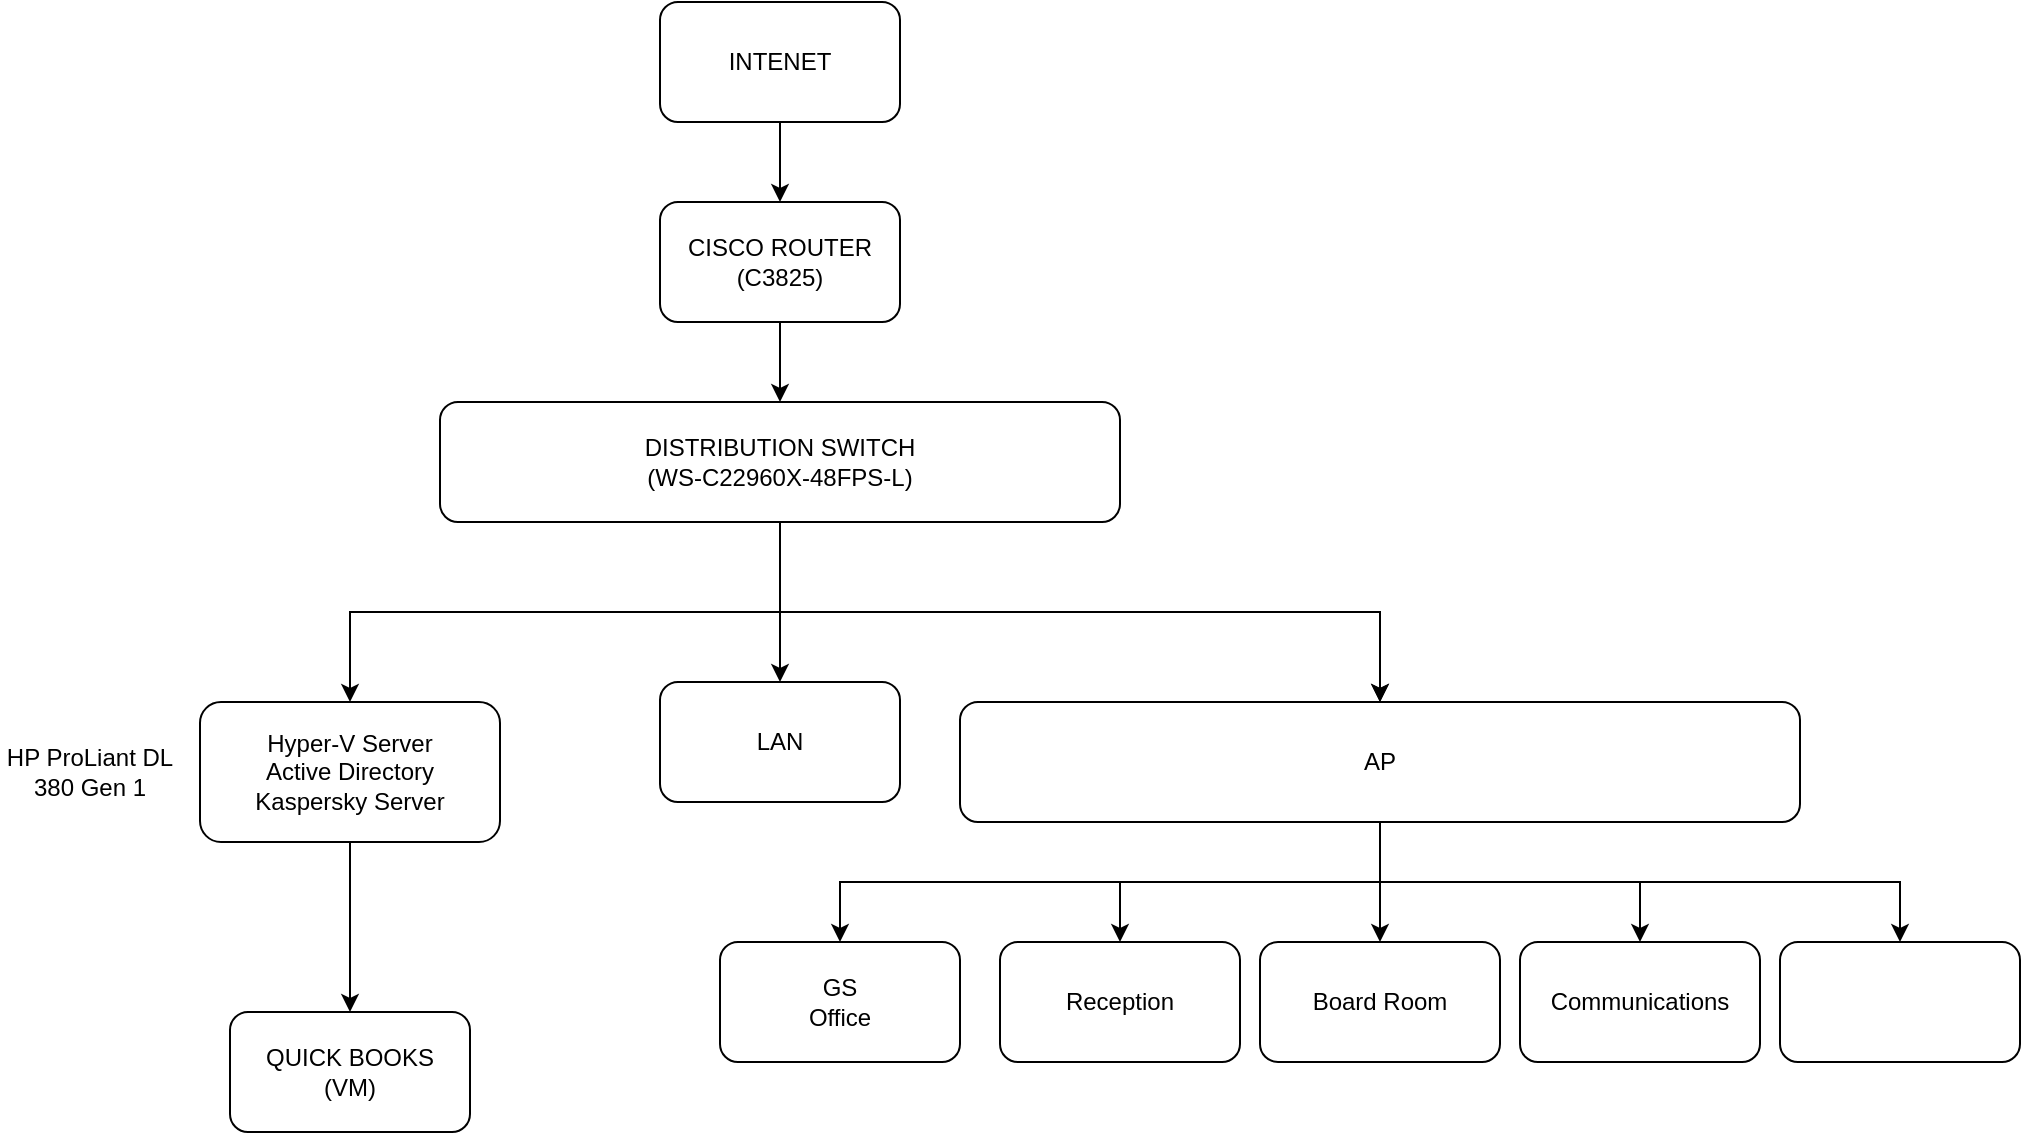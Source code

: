 <mxfile version="27.0.3">
  <diagram name="Page-1" id="FCiGR7SA0KtyH5cxzZ9L">
    <mxGraphModel dx="786" dy="451" grid="1" gridSize="10" guides="1" tooltips="1" connect="1" arrows="1" fold="1" page="1" pageScale="1" pageWidth="850" pageHeight="1100" math="0" shadow="0">
      <root>
        <mxCell id="0" />
        <mxCell id="1" parent="0" />
        <mxCell id="k5pUPagfCENTA0EcS7Cd-3" value="" style="edgeStyle=orthogonalEdgeStyle;rounded=0;orthogonalLoop=1;jettySize=auto;html=1;" edge="1" parent="1" source="k5pUPagfCENTA0EcS7Cd-1" target="k5pUPagfCENTA0EcS7Cd-2">
          <mxGeometry relative="1" as="geometry" />
        </mxCell>
        <mxCell id="k5pUPagfCENTA0EcS7Cd-1" value="INTENET" style="rounded=1;whiteSpace=wrap;html=1;" vertex="1" parent="1">
          <mxGeometry x="360" y="40" width="120" height="60" as="geometry" />
        </mxCell>
        <mxCell id="k5pUPagfCENTA0EcS7Cd-5" value="" style="edgeStyle=orthogonalEdgeStyle;rounded=0;orthogonalLoop=1;jettySize=auto;html=1;" edge="1" parent="1" source="k5pUPagfCENTA0EcS7Cd-2" target="k5pUPagfCENTA0EcS7Cd-4">
          <mxGeometry relative="1" as="geometry" />
        </mxCell>
        <mxCell id="k5pUPagfCENTA0EcS7Cd-2" value="CISCO ROUTER&lt;div&gt;(C3825)&lt;/div&gt;" style="whiteSpace=wrap;html=1;rounded=1;" vertex="1" parent="1">
          <mxGeometry x="360" y="140" width="120" height="60" as="geometry" />
        </mxCell>
        <mxCell id="k5pUPagfCENTA0EcS7Cd-11" value="" style="edgeStyle=orthogonalEdgeStyle;rounded=0;orthogonalLoop=1;jettySize=auto;html=1;" edge="1" parent="1" source="k5pUPagfCENTA0EcS7Cd-4" target="k5pUPagfCENTA0EcS7Cd-10">
          <mxGeometry relative="1" as="geometry" />
        </mxCell>
        <mxCell id="k5pUPagfCENTA0EcS7Cd-13" value="" style="edgeStyle=orthogonalEdgeStyle;rounded=0;orthogonalLoop=1;jettySize=auto;html=1;" edge="1" parent="1" source="k5pUPagfCENTA0EcS7Cd-4" target="k5pUPagfCENTA0EcS7Cd-12">
          <mxGeometry relative="1" as="geometry" />
        </mxCell>
        <mxCell id="k5pUPagfCENTA0EcS7Cd-14" value="" style="edgeStyle=orthogonalEdgeStyle;rounded=0;orthogonalLoop=1;jettySize=auto;html=1;" edge="1" parent="1" source="k5pUPagfCENTA0EcS7Cd-4" target="k5pUPagfCENTA0EcS7Cd-12">
          <mxGeometry relative="1" as="geometry" />
        </mxCell>
        <mxCell id="k5pUPagfCENTA0EcS7Cd-16" value="" style="edgeStyle=orthogonalEdgeStyle;rounded=0;orthogonalLoop=1;jettySize=auto;html=1;" edge="1" parent="1" source="k5pUPagfCENTA0EcS7Cd-4" target="k5pUPagfCENTA0EcS7Cd-15">
          <mxGeometry relative="1" as="geometry" />
        </mxCell>
        <mxCell id="k5pUPagfCENTA0EcS7Cd-4" value="DISTRIBUTION SWITCH&lt;div&gt;(WS-C22960X-48FPS-L)&lt;/div&gt;" style="whiteSpace=wrap;html=1;rounded=1;" vertex="1" parent="1">
          <mxGeometry x="250" y="240" width="340" height="60" as="geometry" />
        </mxCell>
        <mxCell id="k5pUPagfCENTA0EcS7Cd-18" value="" style="edgeStyle=orthogonalEdgeStyle;rounded=0;orthogonalLoop=1;jettySize=auto;html=1;" edge="1" parent="1" source="k5pUPagfCENTA0EcS7Cd-10" target="k5pUPagfCENTA0EcS7Cd-17">
          <mxGeometry relative="1" as="geometry" />
        </mxCell>
        <mxCell id="k5pUPagfCENTA0EcS7Cd-10" value="Hyper-V Server&lt;div&gt;Active Directory&lt;/div&gt;&lt;div&gt;Kaspersky Server&lt;/div&gt;" style="whiteSpace=wrap;html=1;rounded=1;" vertex="1" parent="1">
          <mxGeometry x="130" y="390" width="150" height="70" as="geometry" />
        </mxCell>
        <mxCell id="k5pUPagfCENTA0EcS7Cd-22" value="" style="edgeStyle=orthogonalEdgeStyle;rounded=0;orthogonalLoop=1;jettySize=auto;html=1;" edge="1" parent="1" source="k5pUPagfCENTA0EcS7Cd-12" target="k5pUPagfCENTA0EcS7Cd-21">
          <mxGeometry relative="1" as="geometry" />
        </mxCell>
        <mxCell id="k5pUPagfCENTA0EcS7Cd-24" value="" style="edgeStyle=orthogonalEdgeStyle;rounded=0;orthogonalLoop=1;jettySize=auto;html=1;" edge="1" parent="1" source="k5pUPagfCENTA0EcS7Cd-12" target="k5pUPagfCENTA0EcS7Cd-23">
          <mxGeometry relative="1" as="geometry" />
        </mxCell>
        <mxCell id="k5pUPagfCENTA0EcS7Cd-26" value="" style="edgeStyle=orthogonalEdgeStyle;rounded=0;orthogonalLoop=1;jettySize=auto;html=1;" edge="1" parent="1" source="k5pUPagfCENTA0EcS7Cd-12" target="k5pUPagfCENTA0EcS7Cd-25">
          <mxGeometry relative="1" as="geometry" />
        </mxCell>
        <mxCell id="k5pUPagfCENTA0EcS7Cd-28" value="" style="edgeStyle=orthogonalEdgeStyle;rounded=0;orthogonalLoop=1;jettySize=auto;html=1;" edge="1" parent="1" source="k5pUPagfCENTA0EcS7Cd-12" target="k5pUPagfCENTA0EcS7Cd-27">
          <mxGeometry relative="1" as="geometry" />
        </mxCell>
        <mxCell id="k5pUPagfCENTA0EcS7Cd-30" value="" style="edgeStyle=orthogonalEdgeStyle;rounded=0;orthogonalLoop=1;jettySize=auto;html=1;" edge="1" parent="1" source="k5pUPagfCENTA0EcS7Cd-12" target="k5pUPagfCENTA0EcS7Cd-29">
          <mxGeometry relative="1" as="geometry" />
        </mxCell>
        <mxCell id="k5pUPagfCENTA0EcS7Cd-12" value="AP" style="whiteSpace=wrap;html=1;rounded=1;" vertex="1" parent="1">
          <mxGeometry x="510" y="390" width="420" height="60" as="geometry" />
        </mxCell>
        <mxCell id="k5pUPagfCENTA0EcS7Cd-15" value="LAN" style="whiteSpace=wrap;html=1;rounded=1;" vertex="1" parent="1">
          <mxGeometry x="360" y="380" width="120" height="60" as="geometry" />
        </mxCell>
        <mxCell id="k5pUPagfCENTA0EcS7Cd-17" value="QUICK BOOKS&lt;div&gt;(VM)&lt;/div&gt;" style="whiteSpace=wrap;html=1;rounded=1;" vertex="1" parent="1">
          <mxGeometry x="145" y="545" width="120" height="60" as="geometry" />
        </mxCell>
        <mxCell id="k5pUPagfCENTA0EcS7Cd-20" value="HP ProLiant DL 380 Gen 1" style="text;html=1;align=center;verticalAlign=middle;whiteSpace=wrap;rounded=0;" vertex="1" parent="1">
          <mxGeometry x="30" y="410" width="90" height="30" as="geometry" />
        </mxCell>
        <mxCell id="k5pUPagfCENTA0EcS7Cd-21" value="GS&lt;div&gt;Office&lt;/div&gt;" style="whiteSpace=wrap;html=1;rounded=1;" vertex="1" parent="1">
          <mxGeometry x="390" y="510" width="120" height="60" as="geometry" />
        </mxCell>
        <mxCell id="k5pUPagfCENTA0EcS7Cd-23" value="Reception" style="whiteSpace=wrap;html=1;rounded=1;" vertex="1" parent="1">
          <mxGeometry x="530" y="510" width="120" height="60" as="geometry" />
        </mxCell>
        <mxCell id="k5pUPagfCENTA0EcS7Cd-25" value="Communications" style="whiteSpace=wrap;html=1;rounded=1;" vertex="1" parent="1">
          <mxGeometry x="790" y="510" width="120" height="60" as="geometry" />
        </mxCell>
        <mxCell id="k5pUPagfCENTA0EcS7Cd-27" value="" style="whiteSpace=wrap;html=1;rounded=1;" vertex="1" parent="1">
          <mxGeometry x="920" y="510" width="120" height="60" as="geometry" />
        </mxCell>
        <mxCell id="k5pUPagfCENTA0EcS7Cd-29" value="Board Room" style="whiteSpace=wrap;html=1;rounded=1;" vertex="1" parent="1">
          <mxGeometry x="660" y="510" width="120" height="60" as="geometry" />
        </mxCell>
      </root>
    </mxGraphModel>
  </diagram>
</mxfile>
